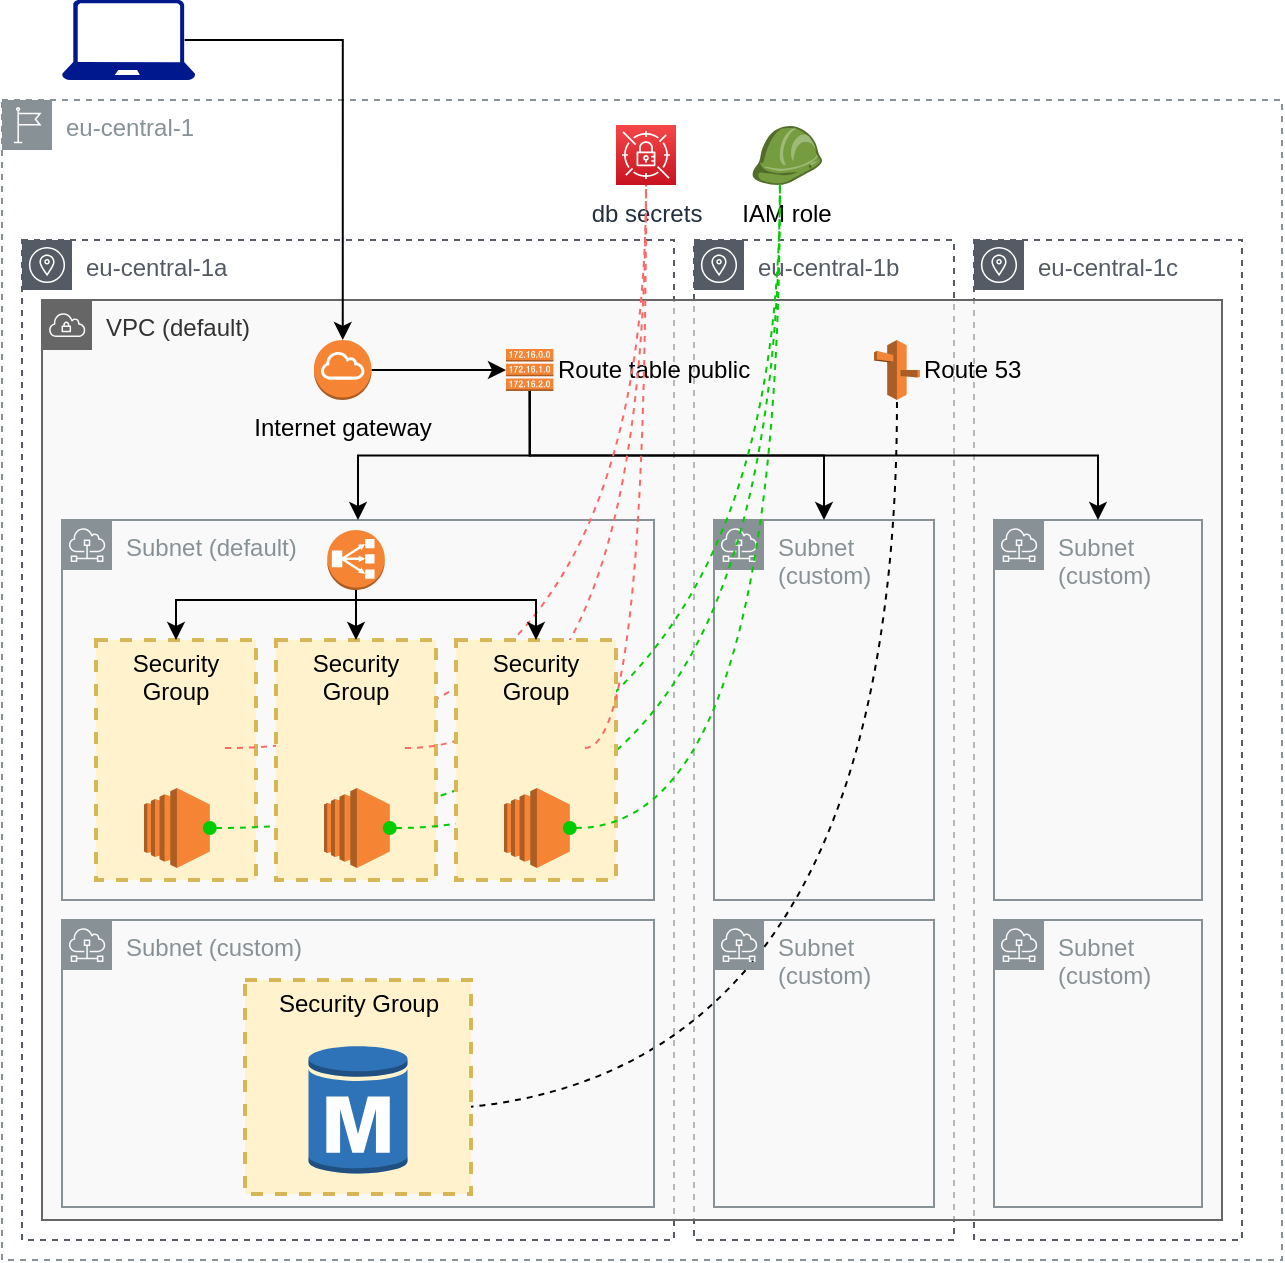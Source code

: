 <mxfile version="13.9.9" type="github">
  <diagram id="UUgaOf1F6qNWSPvY_eEi" name="Page-1">
    <mxGraphModel dx="946" dy="662" grid="1" gridSize="10" guides="1" tooltips="1" connect="1" arrows="1" fold="1" page="1" pageScale="1" pageWidth="827" pageHeight="1169" math="0" shadow="0">
      <root>
        <mxCell id="0" />
        <mxCell id="1" parent="0" />
        <mxCell id="LLyH-jrI4SZby10niK_6-6" value="eu-central-1" style="outlineConnect=0;gradientColor=none;html=1;whiteSpace=wrap;fontSize=12;fontStyle=0;shape=mxgraph.aws4.group;grIcon=mxgraph.aws4.group_region;strokeColor=#879196;fillColor=none;verticalAlign=top;align=left;spacingLeft=30;fontColor=#879196;dashed=1;" parent="1" vertex="1">
          <mxGeometry x="94" y="80" width="640" height="580" as="geometry" />
        </mxCell>
        <mxCell id="LLyH-jrI4SZby10niK_6-10" value="eu-central-1a" style="outlineConnect=0;gradientColor=none;html=1;whiteSpace=wrap;fontSize=12;fontStyle=0;shape=mxgraph.aws4.group;grIcon=mxgraph.aws4.group_availability_zone;strokeColor=#545B64;fillColor=none;verticalAlign=top;align=left;spacingLeft=30;fontColor=#545B64;dashed=1;" parent="1" vertex="1">
          <mxGeometry x="104" y="150" width="326" height="500" as="geometry" />
        </mxCell>
        <mxCell id="LLyH-jrI4SZby10niK_6-7" value="eu-central-1c" style="outlineConnect=0;gradientColor=none;html=1;whiteSpace=wrap;fontSize=12;fontStyle=0;shape=mxgraph.aws4.group;grIcon=mxgraph.aws4.group_availability_zone;strokeColor=#545B64;fillColor=none;verticalAlign=top;align=left;spacingLeft=30;fontColor=#545B64;dashed=1;" parent="1" vertex="1">
          <mxGeometry x="580" y="150" width="134" height="500" as="geometry" />
        </mxCell>
        <mxCell id="LLyH-jrI4SZby10niK_6-9" value="eu-central-1b" style="outlineConnect=0;gradientColor=none;html=1;whiteSpace=wrap;fontSize=12;fontStyle=0;shape=mxgraph.aws4.group;grIcon=mxgraph.aws4.group_availability_zone;strokeColor=#545B64;fillColor=none;verticalAlign=top;align=left;spacingLeft=30;fontColor=#545B64;dashed=1;" parent="1" vertex="1">
          <mxGeometry x="440" y="150" width="130" height="500" as="geometry" />
        </mxCell>
        <mxCell id="LLyH-jrI4SZby10niK_6-5" value="VPC (default)" style="outlineConnect=0;html=1;whiteSpace=wrap;fontSize=12;fontStyle=0;shape=mxgraph.aws4.group;grIcon=mxgraph.aws4.group_vpc;strokeColor=#666666;fillColor=#f5f5f5;verticalAlign=top;align=left;spacingLeft=30;dashed=0;fillOpacity=60;fontColor=#333333;" parent="1" vertex="1">
          <mxGeometry x="114" y="180" width="590" height="460" as="geometry" />
        </mxCell>
        <mxCell id="LLyH-jrI4SZby10niK_6-4" value="Subnet (default)" style="outlineConnect=0;gradientColor=none;html=1;whiteSpace=wrap;fontSize=12;fontStyle=0;shape=mxgraph.aws4.group;grIcon=mxgraph.aws4.group_subnet;strokeColor=#879196;fillColor=none;verticalAlign=top;align=left;spacingLeft=30;fontColor=#879196;dashed=0;" parent="1" vertex="1">
          <mxGeometry x="124" y="290" width="296" height="190" as="geometry" />
        </mxCell>
        <mxCell id="LLyH-jrI4SZby10niK_6-27" style="edgeStyle=orthogonalEdgeStyle;rounded=0;orthogonalLoop=1;jettySize=auto;html=1;exitX=1;exitY=0.5;exitDx=0;exitDy=0;exitPerimeter=0;entryX=0;entryY=0.5;entryDx=0;entryDy=0;entryPerimeter=0;" parent="1" source="LLyH-jrI4SZby10niK_6-2" target="LLyH-jrI4SZby10niK_6-19" edge="1">
          <mxGeometry relative="1" as="geometry" />
        </mxCell>
        <mxCell id="LLyH-jrI4SZby10niK_6-2" value="Internet gateway" style="outlineConnect=0;dashed=0;verticalLabelPosition=bottom;verticalAlign=top;align=center;html=1;shape=mxgraph.aws3.internet_gateway;fillColor=#F58534;gradientColor=none;" parent="1" vertex="1">
          <mxGeometry x="250" y="200" width="28.75" height="30" as="geometry" />
        </mxCell>
        <mxCell id="LLyH-jrI4SZby10niK_6-28" style="edgeStyle=orthogonalEdgeStyle;rounded=0;orthogonalLoop=1;jettySize=auto;html=1;exitX=0.92;exitY=0.5;exitDx=0;exitDy=0;exitPerimeter=0;entryX=0.5;entryY=0;entryDx=0;entryDy=0;entryPerimeter=0;" parent="1" source="LLyH-jrI4SZby10niK_6-12" target="LLyH-jrI4SZby10niK_6-2" edge="1">
          <mxGeometry relative="1" as="geometry" />
        </mxCell>
        <mxCell id="LLyH-jrI4SZby10niK_6-12" value="" style="aspect=fixed;pointerEvents=1;shadow=0;dashed=0;html=1;strokeColor=none;labelPosition=center;verticalLabelPosition=bottom;verticalAlign=top;align=center;fillColor=#00188D;shape=mxgraph.azure.laptop" parent="1" vertex="1">
          <mxGeometry x="124" y="30" width="66.66" height="40" as="geometry" />
        </mxCell>
        <mxCell id="LLyH-jrI4SZby10niK_6-15" value="Subnet (custom)" style="outlineConnect=0;gradientColor=none;html=1;whiteSpace=wrap;fontSize=12;fontStyle=0;shape=mxgraph.aws4.group;grIcon=mxgraph.aws4.group_subnet;strokeColor=#879196;fillColor=none;verticalAlign=top;align=left;spacingLeft=30;fontColor=#879196;dashed=0;" parent="1" vertex="1">
          <mxGeometry x="590" y="290" width="104" height="190" as="geometry" />
        </mxCell>
        <mxCell id="LLyH-jrI4SZby10niK_6-16" value="Subnet (custom)" style="outlineConnect=0;gradientColor=none;html=1;whiteSpace=wrap;fontSize=12;fontStyle=0;shape=mxgraph.aws4.group;grIcon=mxgraph.aws4.group_subnet;strokeColor=#879196;fillColor=none;verticalAlign=top;align=left;spacingLeft=30;fontColor=#879196;dashed=0;" parent="1" vertex="1">
          <mxGeometry x="450" y="290" width="110" height="190" as="geometry" />
        </mxCell>
        <mxCell id="LLyH-jrI4SZby10niK_6-23" style="edgeStyle=orthogonalEdgeStyle;rounded=0;orthogonalLoop=1;jettySize=auto;html=1;exitX=0.5;exitY=1;exitDx=0;exitDy=0;exitPerimeter=0;" parent="1" source="LLyH-jrI4SZby10niK_6-19" target="LLyH-jrI4SZby10niK_6-16" edge="1">
          <mxGeometry relative="1" as="geometry" />
        </mxCell>
        <mxCell id="LLyH-jrI4SZby10niK_6-24" style="edgeStyle=orthogonalEdgeStyle;rounded=0;orthogonalLoop=1;jettySize=auto;html=1;exitX=0.5;exitY=1;exitDx=0;exitDy=0;exitPerimeter=0;" parent="1" source="LLyH-jrI4SZby10niK_6-19" target="LLyH-jrI4SZby10niK_6-4" edge="1">
          <mxGeometry relative="1" as="geometry" />
        </mxCell>
        <mxCell id="LLyH-jrI4SZby10niK_6-25" style="edgeStyle=orthogonalEdgeStyle;rounded=0;orthogonalLoop=1;jettySize=auto;html=1;exitX=0.5;exitY=1;exitDx=0;exitDy=0;exitPerimeter=0;" parent="1" source="LLyH-jrI4SZby10niK_6-19" target="LLyH-jrI4SZby10niK_6-15" edge="1">
          <mxGeometry relative="1" as="geometry" />
        </mxCell>
        <mxCell id="LLyH-jrI4SZby10niK_6-19" value="Route table public" style="outlineConnect=0;dashed=0;verticalLabelPosition=middle;verticalAlign=middle;align=left;html=1;shape=mxgraph.aws3.route_table;fillColor=#F58536;gradientColor=none;labelPosition=right;" parent="1" vertex="1">
          <mxGeometry x="346" y="204.5" width="23.71" height="21" as="geometry" />
        </mxCell>
        <mxCell id="Gg3K2ls2yGk3OWGE8Ab6-1" value="Security Group" style="fontStyle=0;verticalAlign=top;align=center;spacingTop=-2;fillColor=#fff2cc;rounded=0;whiteSpace=wrap;html=1;strokeColor=#d6b656;strokeWidth=2;dashed=1;container=1;collapsible=0;expand=0;recursiveResize=0;" parent="1" vertex="1">
          <mxGeometry x="141" y="350" width="80" height="120" as="geometry" />
        </mxCell>
        <mxCell id="Gg3K2ls2yGk3OWGE8Ab6-4" value="" style="outlineConnect=0;dashed=0;verticalLabelPosition=bottom;verticalAlign=top;align=center;html=1;shape=mxgraph.aws3.ec2;fillColor=#F58534;gradientColor=none;" parent="Gg3K2ls2yGk3OWGE8Ab6-1" vertex="1">
          <mxGeometry x="24.0" y="74" width="32.9" height="40" as="geometry" />
        </mxCell>
        <mxCell id="paXODEU10Lux1fWIncTx-1" value="" style="shape=image;html=1;verticalAlign=top;verticalLabelPosition=bottom;labelBackgroundColor=#ffffff;imageAspect=0;aspect=fixed;image=https://cdn2.iconfinder.com/data/icons/nodejs-1/128/nodejs-128.png" parent="Gg3K2ls2yGk3OWGE8Ab6-1" vertex="1">
          <mxGeometry x="16.45" y="30" width="48" height="48" as="geometry" />
        </mxCell>
        <mxCell id="Gg3K2ls2yGk3OWGE8Ab6-3" value="Route 53" style="outlineConnect=0;dashed=0;verticalLabelPosition=middle;verticalAlign=middle;align=left;html=1;shape=mxgraph.aws3.route_53;fillColor=#F58536;gradientColor=none;labelPosition=right;" parent="1" vertex="1">
          <mxGeometry x="530" y="200" width="22.98" height="30" as="geometry" />
        </mxCell>
        <mxCell id="Gg3K2ls2yGk3OWGE8Ab6-6" style="edgeStyle=orthogonalEdgeStyle;rounded=0;orthogonalLoop=1;jettySize=auto;html=1;entryX=0.5;entryY=1;entryDx=0;entryDy=0;entryPerimeter=0;endArrow=none;endFill=0;curved=1;dashed=1;" parent="1" source="LLyH-jrI4SZby10niK_6-1" target="Gg3K2ls2yGk3OWGE8Ab6-3" edge="1">
          <mxGeometry relative="1" as="geometry">
            <mxPoint x="235.45" y="450" as="sourcePoint" />
            <mxPoint x="556.49" y="235" as="targetPoint" />
          </mxGeometry>
        </mxCell>
        <mxCell id="WJ81USQerfGTGFu2v-6j-1" value="IAM role" style="outlineConnect=0;dashed=0;verticalLabelPosition=bottom;verticalAlign=top;align=center;html=1;shape=mxgraph.aws3.role;fillColor=#759C3E;gradientColor=none;" parent="1" vertex="1">
          <mxGeometry x="468.93" y="93" width="35.07" height="29.5" as="geometry" />
        </mxCell>
        <mxCell id="WJ81USQerfGTGFu2v-6j-2" style="edgeStyle=orthogonalEdgeStyle;rounded=0;orthogonalLoop=1;jettySize=auto;html=1;exitX=1;exitY=0.5;exitDx=0;exitDy=0;exitPerimeter=0;entryX=0.4;entryY=1;entryDx=0;entryDy=0;entryPerimeter=0;endArrow=none;endFill=0;curved=1;dashed=1;strokeColor=#00CC00;startArrow=oval;startFill=1;" parent="1" source="Gg3K2ls2yGk3OWGE8Ab6-4" target="WJ81USQerfGTGFu2v-6j-1" edge="1">
          <mxGeometry relative="1" as="geometry">
            <mxPoint x="235.45" y="450" as="sourcePoint" />
            <mxPoint x="516.49" y="260" as="targetPoint" />
          </mxGeometry>
        </mxCell>
        <mxCell id="WJ81USQerfGTGFu2v-6j-3" value="db secrets" style="outlineConnect=0;fontColor=#232F3E;gradientColor=#F54749;gradientDirection=north;fillColor=#C7131F;strokeColor=#ffffff;dashed=0;verticalLabelPosition=bottom;verticalAlign=top;align=center;html=1;fontSize=12;fontStyle=0;aspect=fixed;shape=mxgraph.aws4.resourceIcon;resIcon=mxgraph.aws4.secrets_manager;" parent="1" vertex="1">
          <mxGeometry x="401" y="92.5" width="30" height="30" as="geometry" />
        </mxCell>
        <mxCell id="WJ81USQerfGTGFu2v-6j-4" style="edgeStyle=orthogonalEdgeStyle;rounded=0;orthogonalLoop=1;jettySize=auto;html=1;endArrow=none;endFill=0;curved=1;dashed=1;strokeColor=#FF6666;" parent="1" source="paXODEU10Lux1fWIncTx-1" target="WJ81USQerfGTGFu2v-6j-3" edge="1">
          <mxGeometry relative="1" as="geometry">
            <mxPoint x="235.45" y="450" as="sourcePoint" />
            <mxPoint x="516.49" y="260" as="targetPoint" />
          </mxGeometry>
        </mxCell>
        <mxCell id="mmzX4yjb0Bl6ZRDBmCqj-1" value="Security Group" style="fontStyle=0;verticalAlign=top;align=center;spacingTop=-2;fillColor=#fff2cc;rounded=0;whiteSpace=wrap;html=1;strokeColor=#d6b656;strokeWidth=2;dashed=1;container=1;collapsible=0;expand=0;recursiveResize=0;" vertex="1" parent="1">
          <mxGeometry x="231" y="350" width="80" height="120" as="geometry" />
        </mxCell>
        <mxCell id="mmzX4yjb0Bl6ZRDBmCqj-2" value="" style="outlineConnect=0;dashed=0;verticalLabelPosition=bottom;verticalAlign=top;align=center;html=1;shape=mxgraph.aws3.ec2;fillColor=#F58534;gradientColor=none;" vertex="1" parent="mmzX4yjb0Bl6ZRDBmCqj-1">
          <mxGeometry x="24.0" y="74" width="32.9" height="40" as="geometry" />
        </mxCell>
        <mxCell id="mmzX4yjb0Bl6ZRDBmCqj-3" value="" style="shape=image;html=1;verticalAlign=top;verticalLabelPosition=bottom;labelBackgroundColor=#ffffff;imageAspect=0;aspect=fixed;image=https://cdn2.iconfinder.com/data/icons/nodejs-1/128/nodejs-128.png" vertex="1" parent="mmzX4yjb0Bl6ZRDBmCqj-1">
          <mxGeometry x="16.45" y="30" width="48" height="48" as="geometry" />
        </mxCell>
        <mxCell id="mmzX4yjb0Bl6ZRDBmCqj-7" style="edgeStyle=orthogonalEdgeStyle;rounded=0;orthogonalLoop=1;jettySize=auto;html=1;endArrow=none;endFill=0;curved=1;dashed=1;strokeColor=#FF6666;exitX=1;exitY=0.5;exitDx=0;exitDy=0;" edge="1" parent="1" source="mmzX4yjb0Bl6ZRDBmCqj-3" target="WJ81USQerfGTGFu2v-6j-3">
          <mxGeometry relative="1" as="geometry">
            <mxPoint x="290" y="400" as="sourcePoint" />
            <mxPoint x="426" y="132.5" as="targetPoint" />
          </mxGeometry>
        </mxCell>
        <mxCell id="mmzX4yjb0Bl6ZRDBmCqj-9" style="edgeStyle=orthogonalEdgeStyle;rounded=0;orthogonalLoop=1;jettySize=auto;html=1;exitX=1;exitY=0.5;exitDx=0;exitDy=0;exitPerimeter=0;entryX=0.4;entryY=1;entryDx=0;entryDy=0;entryPerimeter=0;endArrow=none;endFill=0;curved=1;dashed=1;strokeColor=#00CC00;startArrow=oval;startFill=1;" edge="1" parent="1" source="mmzX4yjb0Bl6ZRDBmCqj-2" target="WJ81USQerfGTGFu2v-6j-1">
          <mxGeometry relative="1" as="geometry">
            <mxPoint x="203.9" y="444" as="sourcePoint" />
            <mxPoint x="492.958" y="132.5" as="targetPoint" />
          </mxGeometry>
        </mxCell>
        <mxCell id="mmzX4yjb0Bl6ZRDBmCqj-4" value="Security Group" style="fontStyle=0;verticalAlign=top;align=center;spacingTop=-2;fillColor=#fff2cc;rounded=0;whiteSpace=wrap;html=1;strokeColor=#d6b656;strokeWidth=2;dashed=1;container=1;collapsible=0;expand=0;recursiveResize=0;" vertex="1" parent="1">
          <mxGeometry x="321" y="350" width="80" height="120" as="geometry" />
        </mxCell>
        <mxCell id="mmzX4yjb0Bl6ZRDBmCqj-5" value="" style="outlineConnect=0;dashed=0;verticalLabelPosition=bottom;verticalAlign=top;align=center;html=1;shape=mxgraph.aws3.ec2;fillColor=#F58534;gradientColor=none;" vertex="1" parent="mmzX4yjb0Bl6ZRDBmCqj-4">
          <mxGeometry x="24.0" y="74" width="32.9" height="40" as="geometry" />
        </mxCell>
        <mxCell id="mmzX4yjb0Bl6ZRDBmCqj-6" value="" style="shape=image;html=1;verticalAlign=top;verticalLabelPosition=bottom;labelBackgroundColor=#ffffff;imageAspect=0;aspect=fixed;image=https://cdn2.iconfinder.com/data/icons/nodejs-1/128/nodejs-128.png" vertex="1" parent="mmzX4yjb0Bl6ZRDBmCqj-4">
          <mxGeometry x="16.45" y="30" width="48" height="48" as="geometry" />
        </mxCell>
        <mxCell id="mmzX4yjb0Bl6ZRDBmCqj-10" style="edgeStyle=orthogonalEdgeStyle;rounded=0;orthogonalLoop=1;jettySize=auto;html=1;exitX=1;exitY=0.5;exitDx=0;exitDy=0;exitPerimeter=0;entryX=0.4;entryY=1;entryDx=0;entryDy=0;entryPerimeter=0;endArrow=none;endFill=0;curved=1;dashed=1;strokeColor=#00CC00;startArrow=oval;startFill=1;" edge="1" parent="1" source="mmzX4yjb0Bl6ZRDBmCqj-5" target="WJ81USQerfGTGFu2v-6j-1">
          <mxGeometry relative="1" as="geometry">
            <mxPoint x="293.9" y="444" as="sourcePoint" />
            <mxPoint x="492.958" y="132.5" as="targetPoint" />
          </mxGeometry>
        </mxCell>
        <mxCell id="mmzX4yjb0Bl6ZRDBmCqj-8" style="edgeStyle=orthogonalEdgeStyle;rounded=0;orthogonalLoop=1;jettySize=auto;html=1;endArrow=none;endFill=0;curved=1;dashed=1;strokeColor=#FF6666;exitX=1;exitY=0.5;exitDx=0;exitDy=0;" edge="1" parent="1" source="mmzX4yjb0Bl6ZRDBmCqj-6" target="WJ81USQerfGTGFu2v-6j-3">
          <mxGeometry relative="1" as="geometry">
            <mxPoint x="301.45" y="404" as="sourcePoint" />
            <mxPoint x="426" y="132.5" as="targetPoint" />
          </mxGeometry>
        </mxCell>
        <mxCell id="mmzX4yjb0Bl6ZRDBmCqj-11" value="Subnet (custom)" style="outlineConnect=0;gradientColor=none;html=1;whiteSpace=wrap;fontSize=12;fontStyle=0;shape=mxgraph.aws4.group;grIcon=mxgraph.aws4.group_subnet;strokeColor=#879196;fillColor=none;verticalAlign=top;align=left;spacingLeft=30;fontColor=#879196;dashed=0;" vertex="1" parent="1">
          <mxGeometry x="124" y="490" width="296" height="143.5" as="geometry" />
        </mxCell>
        <mxCell id="LLyH-jrI4SZby10niK_6-3" value="Security Group" style="fontStyle=0;verticalAlign=top;align=center;spacingTop=-2;fillColor=#fff2cc;rounded=0;whiteSpace=wrap;html=1;strokeColor=#d6b656;strokeWidth=2;dashed=1;container=1;collapsible=0;expand=0;recursiveResize=0;" parent="1" vertex="1">
          <mxGeometry x="215.5" y="520" width="113" height="107" as="geometry" />
        </mxCell>
        <mxCell id="LLyH-jrI4SZby10niK_6-1" value="" style="outlineConnect=0;dashed=0;verticalLabelPosition=bottom;verticalAlign=top;align=center;html=1;shape=mxgraph.aws3.rds_db_instance;fillColor=#2E73B8;gradientColor=none;" parent="LLyH-jrI4SZby10niK_6-3" vertex="1">
          <mxGeometry x="31.75" y="32" width="49.5" height="66" as="geometry" />
        </mxCell>
        <mxCell id="mmzX4yjb0Bl6ZRDBmCqj-12" value="Subnet (custom)" style="outlineConnect=0;gradientColor=none;html=1;whiteSpace=wrap;fontSize=12;fontStyle=0;shape=mxgraph.aws4.group;grIcon=mxgraph.aws4.group_subnet;strokeColor=#879196;fillColor=none;verticalAlign=top;align=left;spacingLeft=30;fontColor=#879196;dashed=0;" vertex="1" parent="1">
          <mxGeometry x="450" y="490" width="110" height="143.5" as="geometry" />
        </mxCell>
        <mxCell id="mmzX4yjb0Bl6ZRDBmCqj-14" value="Subnet (custom)" style="outlineConnect=0;gradientColor=none;html=1;whiteSpace=wrap;fontSize=12;fontStyle=0;shape=mxgraph.aws4.group;grIcon=mxgraph.aws4.group_subnet;strokeColor=#879196;fillColor=none;verticalAlign=top;align=left;spacingLeft=30;fontColor=#879196;dashed=0;" vertex="1" parent="1">
          <mxGeometry x="590" y="490" width="104" height="143.5" as="geometry" />
        </mxCell>
        <mxCell id="mmzX4yjb0Bl6ZRDBmCqj-19" style="edgeStyle=orthogonalEdgeStyle;rounded=0;orthogonalLoop=1;jettySize=auto;html=1;exitX=0.5;exitY=1;exitDx=0;exitDy=0;exitPerimeter=0;" edge="1" parent="1" source="mmzX4yjb0Bl6ZRDBmCqj-15" target="mmzX4yjb0Bl6ZRDBmCqj-1">
          <mxGeometry relative="1" as="geometry" />
        </mxCell>
        <mxCell id="mmzX4yjb0Bl6ZRDBmCqj-20" style="edgeStyle=orthogonalEdgeStyle;rounded=0;orthogonalLoop=1;jettySize=auto;html=1;exitX=0.5;exitY=1;exitDx=0;exitDy=0;exitPerimeter=0;entryX=0.5;entryY=0;entryDx=0;entryDy=0;" edge="1" parent="1" source="mmzX4yjb0Bl6ZRDBmCqj-15" target="mmzX4yjb0Bl6ZRDBmCqj-4">
          <mxGeometry relative="1" as="geometry">
            <Array as="points">
              <mxPoint x="271" y="330" />
              <mxPoint x="361" y="330" />
            </Array>
          </mxGeometry>
        </mxCell>
        <mxCell id="mmzX4yjb0Bl6ZRDBmCqj-21" style="edgeStyle=orthogonalEdgeStyle;rounded=0;orthogonalLoop=1;jettySize=auto;html=1;exitX=0.5;exitY=1;exitDx=0;exitDy=0;exitPerimeter=0;entryX=0.5;entryY=0;entryDx=0;entryDy=0;" edge="1" parent="1" source="mmzX4yjb0Bl6ZRDBmCqj-15" target="Gg3K2ls2yGk3OWGE8Ab6-1">
          <mxGeometry relative="1" as="geometry">
            <Array as="points">
              <mxPoint x="271" y="330" />
              <mxPoint x="181" y="330" />
            </Array>
          </mxGeometry>
        </mxCell>
        <mxCell id="mmzX4yjb0Bl6ZRDBmCqj-15" value="" style="outlineConnect=0;dashed=0;verticalLabelPosition=bottom;verticalAlign=top;align=center;html=1;shape=mxgraph.aws3.classic_load_balancer;fillColor=#F58534;gradientColor=none;" vertex="1" parent="1">
          <mxGeometry x="256.63" y="295" width="28.75" height="30" as="geometry" />
        </mxCell>
      </root>
    </mxGraphModel>
  </diagram>
</mxfile>
